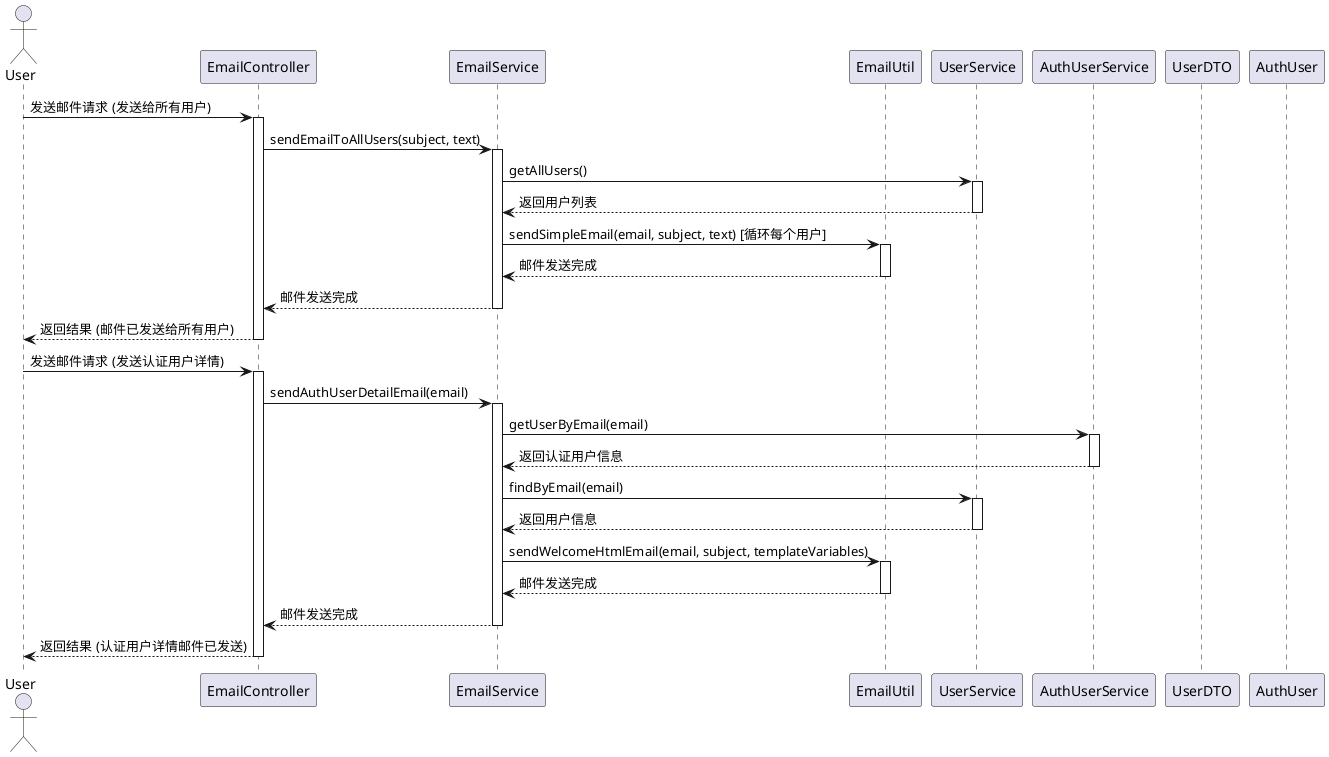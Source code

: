 @startuml
actor User as 用户
participant EmailController as 邮件控制器
participant EmailService as 邮件服务
participant EmailUtil as 邮件工具
participant UserService as 用户服务
participant AuthUserService as 认证用户服务
participant UserDTO as 用户数据传输对象
participant AuthUser as 认证用户实体

用户 -> 邮件控制器: 发送邮件请求 (发送给所有用户)
activate 邮件控制器
邮件控制器 -> 邮件服务: sendEmailToAllUsers(subject, text)
activate 邮件服务
邮件服务 -> 用户服务: getAllUsers()
activate 用户服务
用户服务 --> 邮件服务: 返回用户列表
deactivate 用户服务
邮件服务 -> 邮件工具: sendSimpleEmail(email, subject, text) [循环每个用户]
activate 邮件工具
邮件工具 --> 邮件服务: 邮件发送完成
deactivate 邮件工具
邮件服务 --> 邮件控制器: 邮件发送完成
deactivate 邮件服务
邮件控制器 --> 用户: 返回结果 (邮件已发送给所有用户)
deactivate 邮件控制器

用户 -> 邮件控制器: 发送邮件请求 (发送认证用户详情)
activate 邮件控制器
邮件控制器 -> 邮件服务: sendAuthUserDetailEmail(email)
activate 邮件服务
邮件服务 -> 认证用户服务: getUserByEmail(email)
activate 认证用户服务
认证用户服务 --> 邮件服务: 返回认证用户信息
deactivate 认证用户服务
邮件服务 -> 用户服务: findByEmail(email)
activate 用户服务
用户服务 --> 邮件服务: 返回用户信息
deactivate 用户服务
邮件服务 -> 邮件工具: sendWelcomeHtmlEmail(email, subject, templateVariables)
activate 邮件工具
邮件工具 --> 邮件服务: 邮件发送完成
deactivate 邮件工具
邮件服务 --> 邮件控制器: 邮件发送完成
deactivate 邮件服务
邮件控制器 --> 用户: 返回结果 (认证用户详情邮件已发送)
deactivate 邮件控制器
@enduml